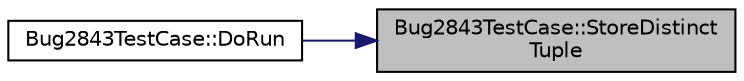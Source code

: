 digraph "Bug2843TestCase::StoreDistinctTuple"
{
 // LATEX_PDF_SIZE
  edge [fontname="Helvetica",fontsize="10",labelfontname="Helvetica",labelfontsize="10"];
  node [fontname="Helvetica",fontsize="10",shape=record];
  rankdir="RL";
  Node1 [label="Bug2843TestCase::StoreDistinct\lTuple",height=0.2,width=0.4,color="black", fillcolor="grey75", style="filled", fontcolor="black",tooltip="Stores the distinct {starting frequency, channelWidth, Number of subbands in SpectrumModel,..."];
  Node1 -> Node2 [dir="back",color="midnightblue",fontsize="10",style="solid",fontname="Helvetica"];
  Node2 [label="Bug2843TestCase::DoRun",height=0.2,width=0.4,color="black", fillcolor="white", style="filled",URL="$class_bug2843_test_case.html#a6ceb2a22b576668147d2f363c0ad378e",tooltip="Implementation to actually run this TestCase."];
}
